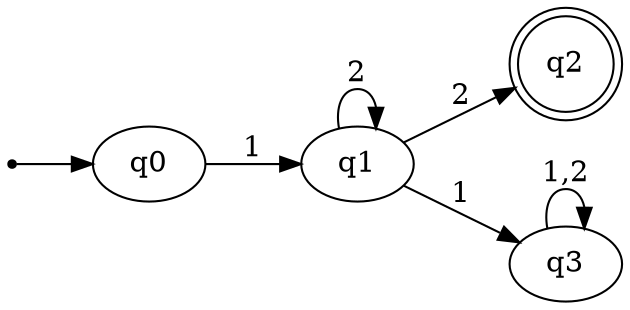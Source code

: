 digraph{

rankdir=LR;
inic[shape=point];

inic->q0;

q0->q1 [label="1"];
q1->q2 [label="2"];
q1->q1 [label="2"];
q1->q3 [label="1"];
q3->q3 [label="1,2"];

q2[shape=doublecircle];
}
